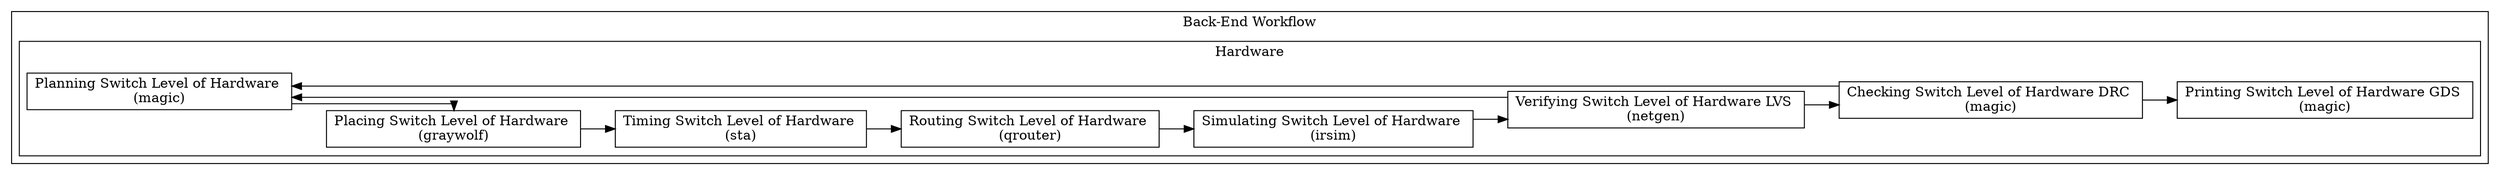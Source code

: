 digraph Project {
  // Introduction
  graph [rankdir = LR, splines=ortho];
  node[shape=record];

  // Blocks
  subgraph "cluster Workflow" { label = "Back-End Workflow";
    subgraph "cluster Hardware" { label = "Hardware";
      Planning_SLH[label="Planning Switch Level of Hardware \n(magic)"];
      Placing_SLH[label="Placing Switch Level of Hardware \n(graywolf)"];
      Timing_SLH[label="Timing Switch Level of Hardware \n(sta)"];
      Routing_SLH[label="Routing Switch Level of Hardware \n(qrouter)"];
      Simulating_WLH[label="Simulating Switch Level of Hardware \n(irsim)"];
      Verifying_LVS[label="Verifying Switch Level of Hardware LVS \n(netgen)"];
      Checking_DRC[label="Checking Switch Level of Hardware DRC \n(magic)"];
      Printing_GDS[label="Printing Switch Level of Hardware GDS \n(magic)"];
    }
  }

  // Hardware Sequence
  Planning_SLH -> Placing_SLH;
  Placing_SLH -> Timing_SLH;
  Timing_SLH -> Routing_SLH;
  Routing_SLH -> Simulating_WLH;
  Simulating_WLH -> Verifying_LVS;
  Verifying_LVS -> Checking_DRC;
  Checking_DRC -> Printing_GDS;

  // Hardware Feedback
  Verifying_LVS -> Planning_SLH;
  Checking_DRC -> Planning_SLH;
}
